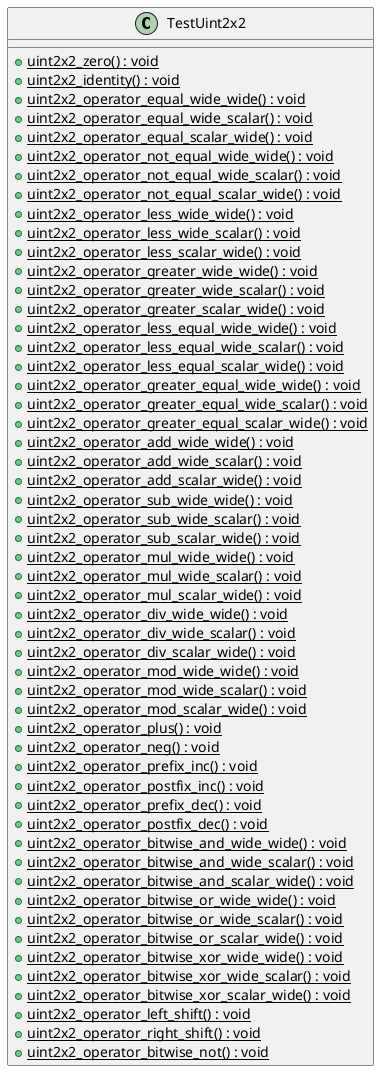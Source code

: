 @startuml
class TestUint2x2 {
    + {static} uint2x2_zero() : void
    + {static} uint2x2_identity() : void
    + {static} uint2x2_operator_equal_wide_wide() : void
    + {static} uint2x2_operator_equal_wide_scalar() : void
    + {static} uint2x2_operator_equal_scalar_wide() : void
    + {static} uint2x2_operator_not_equal_wide_wide() : void
    + {static} uint2x2_operator_not_equal_wide_scalar() : void
    + {static} uint2x2_operator_not_equal_scalar_wide() : void
    + {static} uint2x2_operator_less_wide_wide() : void
    + {static} uint2x2_operator_less_wide_scalar() : void
    + {static} uint2x2_operator_less_scalar_wide() : void
    + {static} uint2x2_operator_greater_wide_wide() : void
    + {static} uint2x2_operator_greater_wide_scalar() : void
    + {static} uint2x2_operator_greater_scalar_wide() : void
    + {static} uint2x2_operator_less_equal_wide_wide() : void
    + {static} uint2x2_operator_less_equal_wide_scalar() : void
    + {static} uint2x2_operator_less_equal_scalar_wide() : void
    + {static} uint2x2_operator_greater_equal_wide_wide() : void
    + {static} uint2x2_operator_greater_equal_wide_scalar() : void
    + {static} uint2x2_operator_greater_equal_scalar_wide() : void
    + {static} uint2x2_operator_add_wide_wide() : void
    + {static} uint2x2_operator_add_wide_scalar() : void
    + {static} uint2x2_operator_add_scalar_wide() : void
    + {static} uint2x2_operator_sub_wide_wide() : void
    + {static} uint2x2_operator_sub_wide_scalar() : void
    + {static} uint2x2_operator_sub_scalar_wide() : void
    + {static} uint2x2_operator_mul_wide_wide() : void
    + {static} uint2x2_operator_mul_wide_scalar() : void
    + {static} uint2x2_operator_mul_scalar_wide() : void
    + {static} uint2x2_operator_div_wide_wide() : void
    + {static} uint2x2_operator_div_wide_scalar() : void
    + {static} uint2x2_operator_div_scalar_wide() : void
    + {static} uint2x2_operator_mod_wide_wide() : void
    + {static} uint2x2_operator_mod_wide_scalar() : void
    + {static} uint2x2_operator_mod_scalar_wide() : void
    + {static} uint2x2_operator_plus() : void
    + {static} uint2x2_operator_neg() : void
    + {static} uint2x2_operator_prefix_inc() : void
    + {static} uint2x2_operator_postfix_inc() : void
    + {static} uint2x2_operator_prefix_dec() : void
    + {static} uint2x2_operator_postfix_dec() : void
    + {static} uint2x2_operator_bitwise_and_wide_wide() : void
    + {static} uint2x2_operator_bitwise_and_wide_scalar() : void
    + {static} uint2x2_operator_bitwise_and_scalar_wide() : void
    + {static} uint2x2_operator_bitwise_or_wide_wide() : void
    + {static} uint2x2_operator_bitwise_or_wide_scalar() : void
    + {static} uint2x2_operator_bitwise_or_scalar_wide() : void
    + {static} uint2x2_operator_bitwise_xor_wide_wide() : void
    + {static} uint2x2_operator_bitwise_xor_wide_scalar() : void
    + {static} uint2x2_operator_bitwise_xor_scalar_wide() : void
    + {static} uint2x2_operator_left_shift() : void
    + {static} uint2x2_operator_right_shift() : void
    + {static} uint2x2_operator_bitwise_not() : void
}
@enduml
